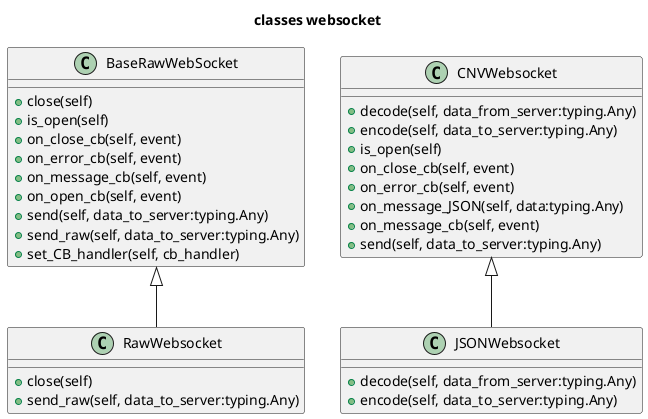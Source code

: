@startuml
title classes websocket
class BaseRawWebSocket {
    +close(self)
    +is_open(self)
    +on_close_cb(self, event)
    +on_error_cb(self, event)
    +on_message_cb(self, event)
    +on_open_cb(self, event)
    +send(self, data_to_server:typing.Any)
    +send_raw(self, data_to_server:typing.Any)
    +set_CB_handler(self, cb_handler)
}
class RawWebsocket {
    +close(self)
    +send_raw(self, data_to_server:typing.Any)
}
class CNVWebsocket {
    +decode(self, data_from_server:typing.Any)
    +encode(self, data_to_server:typing.Any)
    +is_open(self)
    +on_close_cb(self, event)
    +on_error_cb(self, event)
    +on_message_JSON(self, data:typing.Any)
    +on_message_cb(self, event)
    +send(self, data_to_server:typing.Any)
}
class JSONWebsocket {
    +decode(self, data_from_server:typing.Any)
    +encode(self, data_to_server:typing.Any)
}

BaseRawWebSocket <|-- RawWebsocket
CNVWebsocket <|-- JSONWebsocket

@enduml
